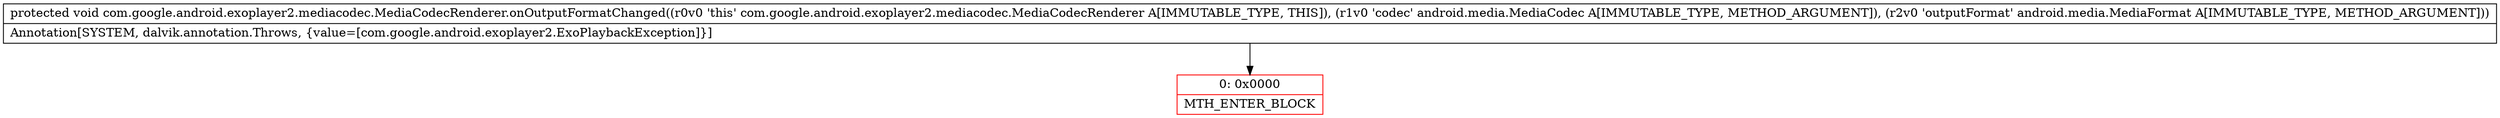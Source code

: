 digraph "CFG forcom.google.android.exoplayer2.mediacodec.MediaCodecRenderer.onOutputFormatChanged(Landroid\/media\/MediaCodec;Landroid\/media\/MediaFormat;)V" {
subgraph cluster_Region_2109050639 {
label = "R(0)";
node [shape=record,color=blue];
}
Node_0 [shape=record,color=red,label="{0\:\ 0x0000|MTH_ENTER_BLOCK\l}"];
MethodNode[shape=record,label="{protected void com.google.android.exoplayer2.mediacodec.MediaCodecRenderer.onOutputFormatChanged((r0v0 'this' com.google.android.exoplayer2.mediacodec.MediaCodecRenderer A[IMMUTABLE_TYPE, THIS]), (r1v0 'codec' android.media.MediaCodec A[IMMUTABLE_TYPE, METHOD_ARGUMENT]), (r2v0 'outputFormat' android.media.MediaFormat A[IMMUTABLE_TYPE, METHOD_ARGUMENT]))  | Annotation[SYSTEM, dalvik.annotation.Throws, \{value=[com.google.android.exoplayer2.ExoPlaybackException]\}]\l}"];
MethodNode -> Node_0;
}

